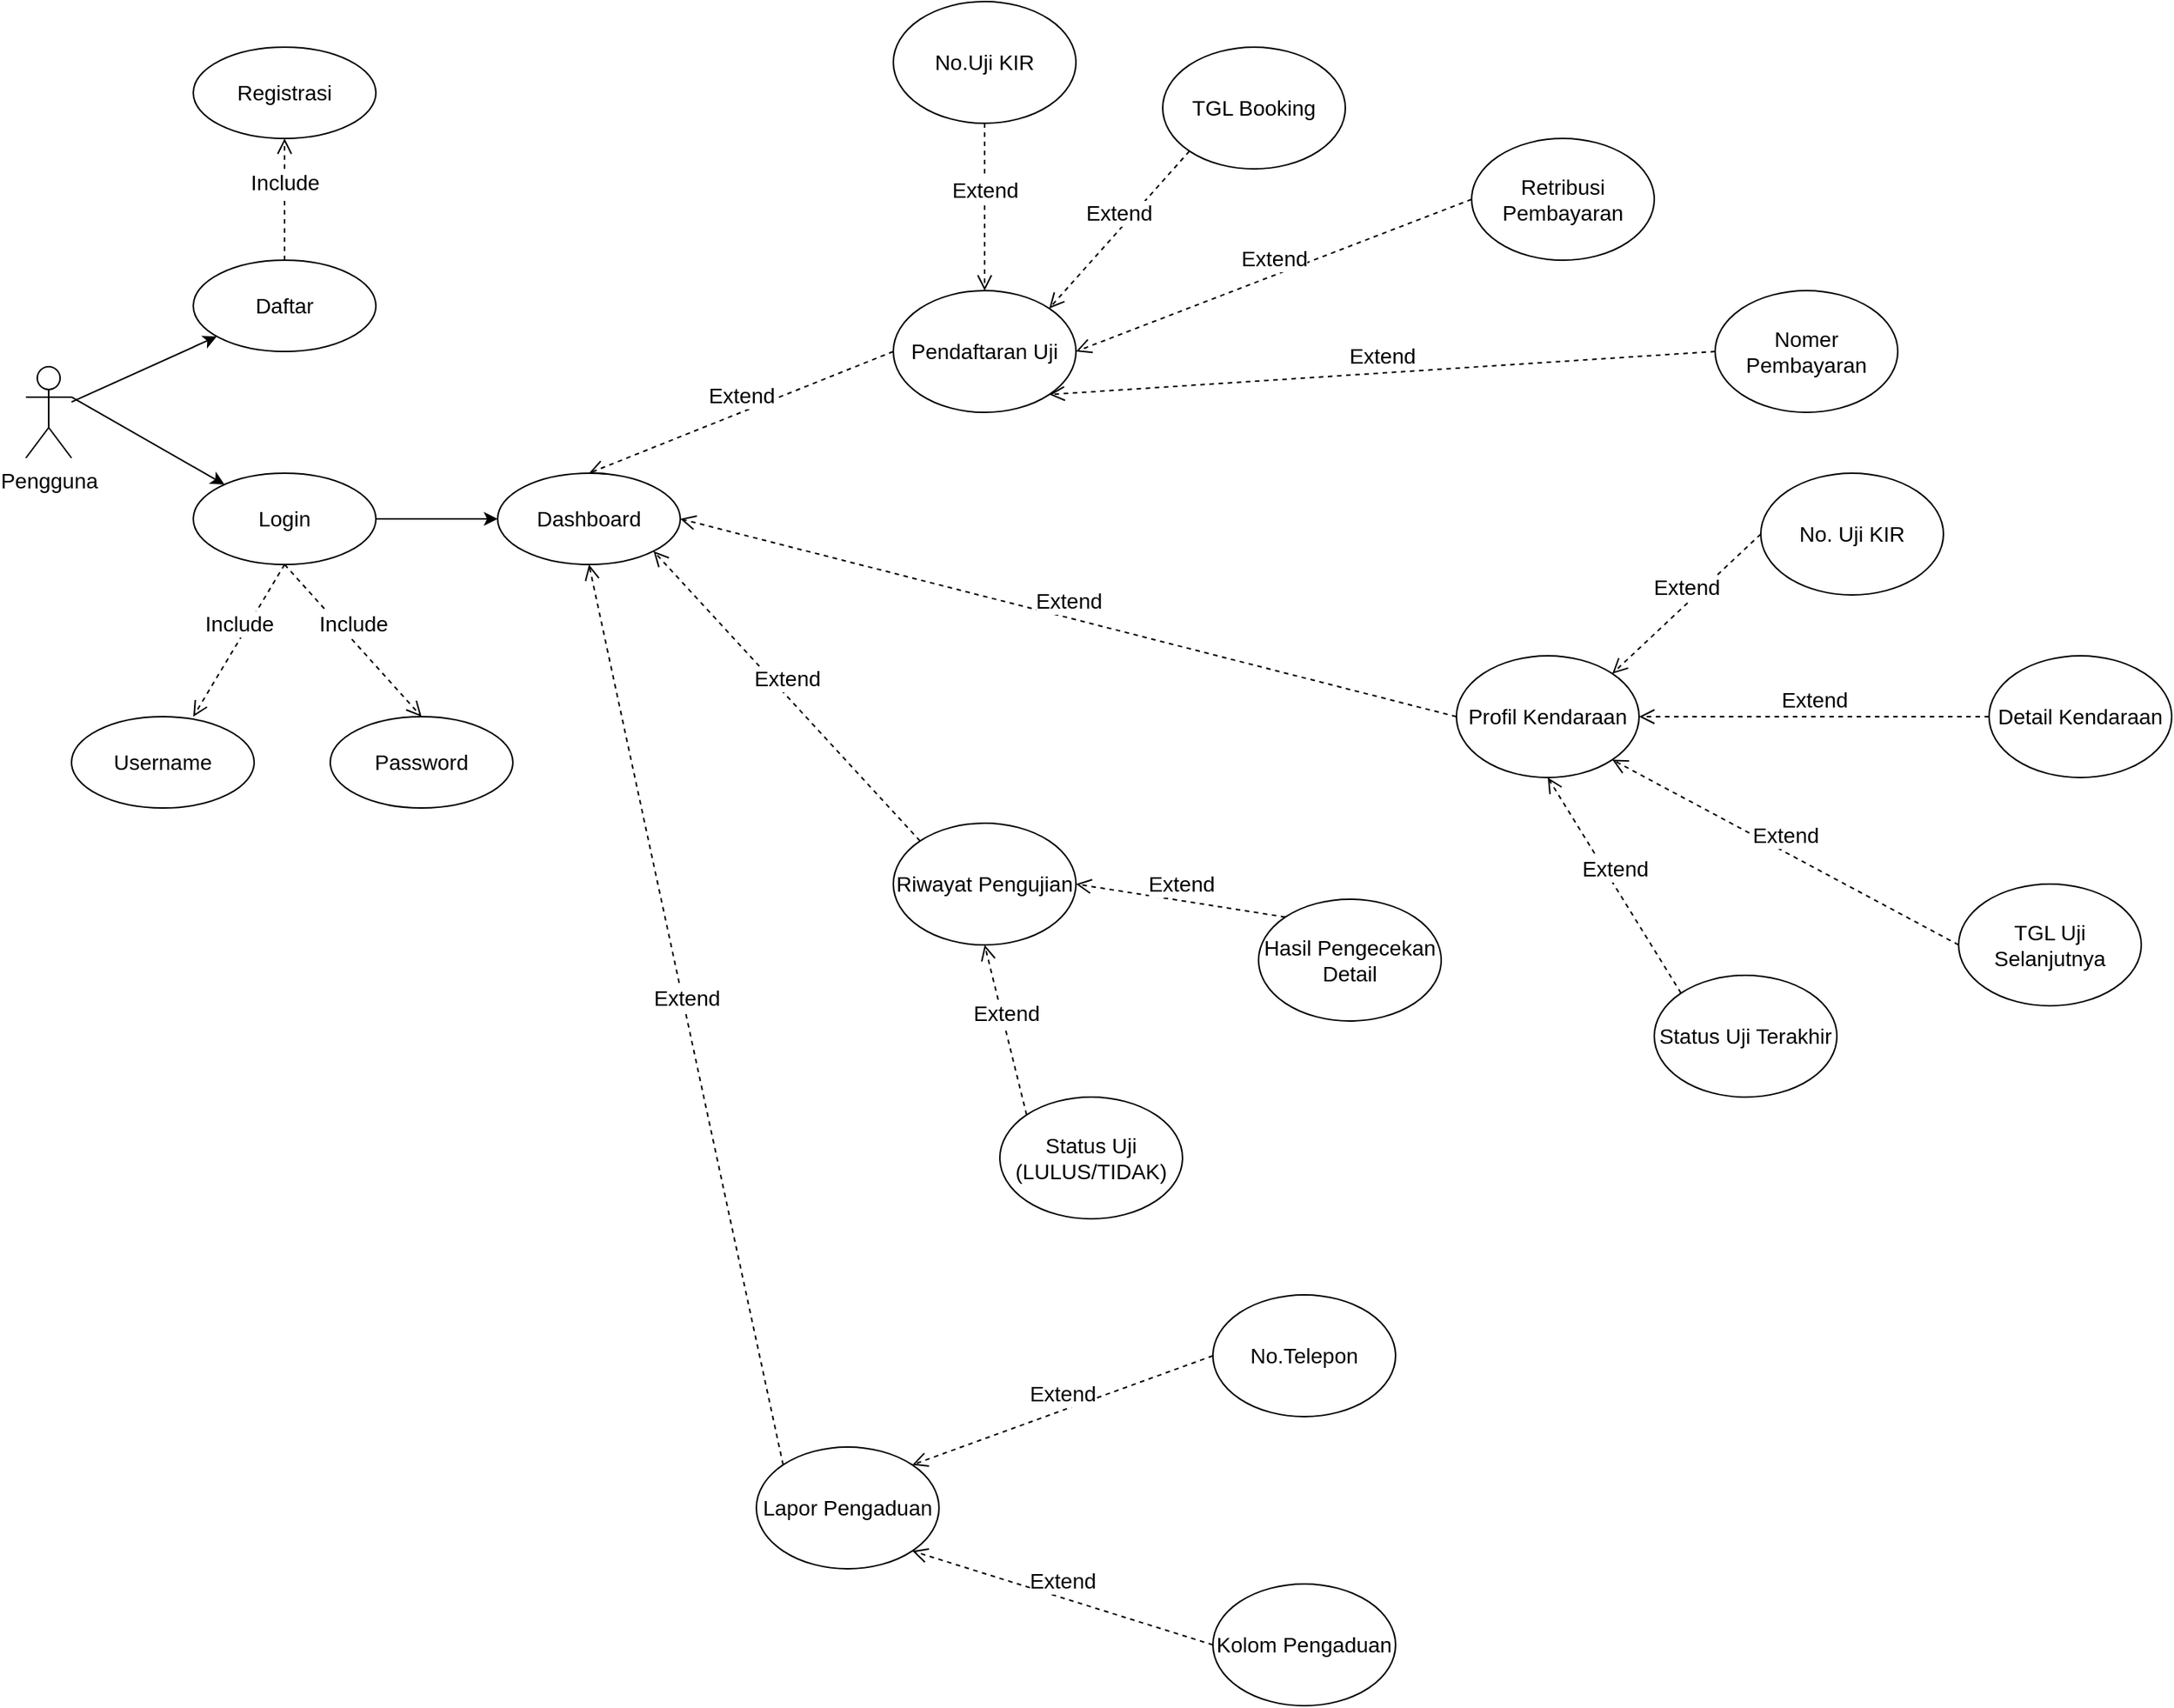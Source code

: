 <mxfile version="15.4.1" type="github">
  <diagram id="CmU3FeHNadlqEfyglv6B" name="Page-1">
    <mxGraphModel dx="2480" dy="1314" grid="1" gridSize="10" guides="1" tooltips="1" connect="1" arrows="1" fold="1" page="1" pageScale="1" pageWidth="1654" pageHeight="1169" math="0" shadow="0">
      <root>
        <mxCell id="0" />
        <mxCell id="1" parent="0" />
        <mxCell id="GXTMQiFwEBiFqibqNCe0-33" value="" style="edgeStyle=none;rounded=0;orthogonalLoop=1;jettySize=auto;html=1;fontSize=14;" edge="1" parent="1" source="GXTMQiFwEBiFqibqNCe0-27" target="GXTMQiFwEBiFqibqNCe0-32">
          <mxGeometry relative="1" as="geometry" />
        </mxCell>
        <mxCell id="GXTMQiFwEBiFqibqNCe0-35" style="edgeStyle=none;rounded=0;orthogonalLoop=1;jettySize=auto;html=1;exitX=1;exitY=0.333;exitDx=0;exitDy=0;exitPerimeter=0;fontSize=14;" edge="1" parent="1" source="GXTMQiFwEBiFqibqNCe0-27" target="GXTMQiFwEBiFqibqNCe0-34">
          <mxGeometry relative="1" as="geometry" />
        </mxCell>
        <mxCell id="GXTMQiFwEBiFqibqNCe0-27" value="Pengguna" style="shape=umlActor;verticalLabelPosition=bottom;verticalAlign=top;html=1;outlineConnect=0;fontSize=14;" vertex="1" parent="1">
          <mxGeometry x="20" y="270" width="30" height="60" as="geometry" />
        </mxCell>
        <mxCell id="GXTMQiFwEBiFqibqNCe0-32" value="Daftar" style="ellipse;whiteSpace=wrap;html=1;fontSize=14;verticalAlign=middle;align=center;labelPosition=center;verticalLabelPosition=middle;" vertex="1" parent="1">
          <mxGeometry x="130" y="200" width="120" height="60" as="geometry" />
        </mxCell>
        <mxCell id="GXTMQiFwEBiFqibqNCe0-45" value="" style="edgeStyle=none;rounded=0;orthogonalLoop=1;jettySize=auto;html=1;fontSize=14;" edge="1" parent="1" source="GXTMQiFwEBiFqibqNCe0-34" target="GXTMQiFwEBiFqibqNCe0-44">
          <mxGeometry relative="1" as="geometry" />
        </mxCell>
        <mxCell id="GXTMQiFwEBiFqibqNCe0-34" value="Login" style="ellipse;whiteSpace=wrap;html=1;fontSize=14;verticalAlign=middle;labelPosition=center;verticalLabelPosition=middle;align=center;" vertex="1" parent="1">
          <mxGeometry x="130" y="340" width="120" height="60" as="geometry" />
        </mxCell>
        <mxCell id="GXTMQiFwEBiFqibqNCe0-38" value="Include" style="html=1;verticalAlign=bottom;endArrow=open;dashed=1;endSize=8;rounded=0;fontSize=14;exitX=0.5;exitY=0;exitDx=0;exitDy=0;" edge="1" parent="1" source="GXTMQiFwEBiFqibqNCe0-32">
          <mxGeometry relative="1" as="geometry">
            <mxPoint x="230" y="120" as="sourcePoint" />
            <mxPoint x="190" y="120" as="targetPoint" />
          </mxGeometry>
        </mxCell>
        <mxCell id="GXTMQiFwEBiFqibqNCe0-39" value="Registrasi" style="ellipse;fontSize=14;verticalAlign=middle;align=center;whiteSpace=wrap;html=1;labelBorderColor=none;labelBackgroundColor=none;labelPosition=center;verticalLabelPosition=middle;" vertex="1" parent="1">
          <mxGeometry x="130" y="60" width="120" height="60" as="geometry" />
        </mxCell>
        <mxCell id="GXTMQiFwEBiFqibqNCe0-40" value="Include" style="html=1;verticalAlign=bottom;endArrow=open;dashed=1;endSize=8;rounded=0;fontSize=14;exitX=0.5;exitY=1;exitDx=0;exitDy=0;" edge="1" parent="1" source="GXTMQiFwEBiFqibqNCe0-34">
          <mxGeometry relative="1" as="geometry">
            <mxPoint x="210" y="500" as="sourcePoint" />
            <mxPoint x="130" y="500" as="targetPoint" />
          </mxGeometry>
        </mxCell>
        <mxCell id="GXTMQiFwEBiFqibqNCe0-41" value="Password" style="ellipse;whiteSpace=wrap;html=1;fontSize=14;verticalAlign=middle;labelPosition=center;verticalLabelPosition=middle;align=center;" vertex="1" parent="1">
          <mxGeometry x="220" y="500" width="120" height="60" as="geometry" />
        </mxCell>
        <mxCell id="GXTMQiFwEBiFqibqNCe0-42" value="Username" style="ellipse;whiteSpace=wrap;html=1;fontSize=14;verticalAlign=middle;labelPosition=center;verticalLabelPosition=middle;align=center;" vertex="1" parent="1">
          <mxGeometry x="50" y="500" width="120" height="60" as="geometry" />
        </mxCell>
        <mxCell id="GXTMQiFwEBiFqibqNCe0-43" value="Include" style="html=1;verticalAlign=bottom;endArrow=open;dashed=1;endSize=8;rounded=0;fontSize=14;entryX=0.5;entryY=0;entryDx=0;entryDy=0;" edge="1" parent="1" target="GXTMQiFwEBiFqibqNCe0-41">
          <mxGeometry relative="1" as="geometry">
            <mxPoint x="190" y="400" as="sourcePoint" />
            <mxPoint x="140" y="510" as="targetPoint" />
          </mxGeometry>
        </mxCell>
        <mxCell id="GXTMQiFwEBiFqibqNCe0-44" value="Dashboard" style="ellipse;whiteSpace=wrap;html=1;fontSize=14;verticalAlign=middle;labelPosition=center;verticalLabelPosition=middle;align=center;" vertex="1" parent="1">
          <mxGeometry x="330" y="340" width="120" height="60" as="geometry" />
        </mxCell>
        <mxCell id="GXTMQiFwEBiFqibqNCe0-46" value="Pendaftaran Uji" style="ellipse;whiteSpace=wrap;html=1;labelBackgroundColor=none;labelBorderColor=none;fontSize=14;align=center;" vertex="1" parent="1">
          <mxGeometry x="590" y="220" width="120" height="80" as="geometry" />
        </mxCell>
        <mxCell id="GXTMQiFwEBiFqibqNCe0-47" value="Profil Kendaraan" style="ellipse;whiteSpace=wrap;html=1;labelBackgroundColor=none;labelBorderColor=none;fontSize=14;align=center;" vertex="1" parent="1">
          <mxGeometry x="960" y="460" width="120" height="80" as="geometry" />
        </mxCell>
        <mxCell id="GXTMQiFwEBiFqibqNCe0-49" value="Riwayat Pengujian" style="ellipse;whiteSpace=wrap;html=1;labelBackgroundColor=none;labelBorderColor=none;fontSize=14;align=center;" vertex="1" parent="1">
          <mxGeometry x="590" y="570" width="120" height="80" as="geometry" />
        </mxCell>
        <mxCell id="GXTMQiFwEBiFqibqNCe0-53" value="Lapor Pengaduan" style="ellipse;whiteSpace=wrap;html=1;labelBackgroundColor=none;labelBorderColor=none;fontSize=14;align=center;" vertex="1" parent="1">
          <mxGeometry x="500" y="980" width="120" height="80" as="geometry" />
        </mxCell>
        <mxCell id="GXTMQiFwEBiFqibqNCe0-59" value="Extend" style="html=1;verticalAlign=bottom;endArrow=open;dashed=1;endSize=8;rounded=0;fontSize=14;entryX=0.5;entryY=0;entryDx=0;entryDy=0;exitX=0;exitY=0.5;exitDx=0;exitDy=0;" edge="1" parent="1" source="GXTMQiFwEBiFqibqNCe0-46" target="GXTMQiFwEBiFqibqNCe0-44">
          <mxGeometry relative="1" as="geometry">
            <mxPoint x="530" y="209.17" as="sourcePoint" />
            <mxPoint x="450" y="209.17" as="targetPoint" />
          </mxGeometry>
        </mxCell>
        <mxCell id="GXTMQiFwEBiFqibqNCe0-60" value="Extend" style="html=1;verticalAlign=bottom;endArrow=open;dashed=1;endSize=8;rounded=0;fontSize=14;exitX=0;exitY=0.5;exitDx=0;exitDy=0;" edge="1" parent="1" source="GXTMQiFwEBiFqibqNCe0-47">
          <mxGeometry relative="1" as="geometry">
            <mxPoint x="530.0" y="329.17" as="sourcePoint" />
            <mxPoint x="450" y="370" as="targetPoint" />
          </mxGeometry>
        </mxCell>
        <mxCell id="GXTMQiFwEBiFqibqNCe0-62" value="Extend" style="html=1;verticalAlign=bottom;endArrow=open;dashed=1;endSize=8;rounded=0;fontSize=14;entryX=1;entryY=1;entryDx=0;entryDy=0;exitX=0;exitY=0;exitDx=0;exitDy=0;" edge="1" parent="1" source="GXTMQiFwEBiFqibqNCe0-49" target="GXTMQiFwEBiFqibqNCe0-44">
          <mxGeometry relative="1" as="geometry">
            <mxPoint x="530.0" y="558.33" as="sourcePoint" />
            <mxPoint x="450.0" y="558.33" as="targetPoint" />
          </mxGeometry>
        </mxCell>
        <mxCell id="GXTMQiFwEBiFqibqNCe0-63" value="Extend" style="html=1;verticalAlign=bottom;endArrow=open;dashed=1;endSize=8;rounded=0;fontSize=14;entryX=0.5;entryY=1;entryDx=0;entryDy=0;exitX=0;exitY=0;exitDx=0;exitDy=0;" edge="1" parent="1" source="GXTMQiFwEBiFqibqNCe0-53" target="GXTMQiFwEBiFqibqNCe0-44">
          <mxGeometry relative="1" as="geometry">
            <mxPoint x="530.0" y="669.17" as="sourcePoint" />
            <mxPoint x="450.0" y="669.17" as="targetPoint" />
          </mxGeometry>
        </mxCell>
        <mxCell id="GXTMQiFwEBiFqibqNCe0-66" value="No.Uji KIR" style="ellipse;whiteSpace=wrap;html=1;labelBackgroundColor=none;labelBorderColor=none;fontSize=14;align=center;" vertex="1" parent="1">
          <mxGeometry x="590" y="30" width="120" height="80" as="geometry" />
        </mxCell>
        <mxCell id="GXTMQiFwEBiFqibqNCe0-67" value="Retribusi Pembayaran" style="ellipse;whiteSpace=wrap;html=1;labelBackgroundColor=none;labelBorderColor=none;fontSize=14;align=center;" vertex="1" parent="1">
          <mxGeometry x="970" y="120" width="120" height="80" as="geometry" />
        </mxCell>
        <mxCell id="GXTMQiFwEBiFqibqNCe0-68" value="TGL Booking" style="ellipse;whiteSpace=wrap;html=1;labelBackgroundColor=none;labelBorderColor=none;fontSize=14;align=center;" vertex="1" parent="1">
          <mxGeometry x="767" y="60" width="120" height="80" as="geometry" />
        </mxCell>
        <mxCell id="GXTMQiFwEBiFqibqNCe0-69" value="Nomer Pembayaran" style="ellipse;whiteSpace=wrap;html=1;labelBackgroundColor=none;labelBorderColor=none;fontSize=14;align=center;" vertex="1" parent="1">
          <mxGeometry x="1130" y="220" width="120" height="80" as="geometry" />
        </mxCell>
        <mxCell id="GXTMQiFwEBiFqibqNCe0-70" value="Detail Kendaraan" style="ellipse;whiteSpace=wrap;html=1;labelBackgroundColor=none;labelBorderColor=none;fontSize=14;align=center;" vertex="1" parent="1">
          <mxGeometry x="1310" y="460" width="120" height="80" as="geometry" />
        </mxCell>
        <mxCell id="GXTMQiFwEBiFqibqNCe0-71" value="Kolom Pengaduan" style="ellipse;whiteSpace=wrap;html=1;labelBackgroundColor=none;labelBorderColor=none;fontSize=14;align=center;" vertex="1" parent="1">
          <mxGeometry x="800" y="1070" width="120" height="80" as="geometry" />
        </mxCell>
        <mxCell id="GXTMQiFwEBiFqibqNCe0-72" value="No.Telepon" style="ellipse;whiteSpace=wrap;html=1;labelBackgroundColor=none;labelBorderColor=none;fontSize=14;align=center;" vertex="1" parent="1">
          <mxGeometry x="800" y="880" width="120" height="80" as="geometry" />
        </mxCell>
        <mxCell id="GXTMQiFwEBiFqibqNCe0-73" value="TGL Uji Selanjutnya" style="ellipse;whiteSpace=wrap;html=1;labelBackgroundColor=none;labelBorderColor=none;fontSize=14;align=center;" vertex="1" parent="1">
          <mxGeometry x="1290" y="610" width="120" height="80" as="geometry" />
        </mxCell>
        <mxCell id="GXTMQiFwEBiFqibqNCe0-74" value="Hasil Pengecekan Detail" style="ellipse;whiteSpace=wrap;html=1;labelBackgroundColor=none;labelBorderColor=none;fontSize=14;align=center;" vertex="1" parent="1">
          <mxGeometry x="830" y="620" width="120" height="80" as="geometry" />
        </mxCell>
        <mxCell id="GXTMQiFwEBiFqibqNCe0-75" value="Extend" style="html=1;verticalAlign=bottom;endArrow=open;dashed=1;endSize=8;rounded=0;fontSize=14;entryX=0.5;entryY=0;entryDx=0;entryDy=0;exitX=0.5;exitY=1;exitDx=0;exitDy=0;" edge="1" parent="1" source="GXTMQiFwEBiFqibqNCe0-66" target="GXTMQiFwEBiFqibqNCe0-46">
          <mxGeometry relative="1" as="geometry">
            <mxPoint x="690.0" y="70" as="sourcePoint" />
            <mxPoint x="560" y="240" as="targetPoint" />
          </mxGeometry>
        </mxCell>
        <mxCell id="GXTMQiFwEBiFqibqNCe0-76" value="Extend" style="html=1;verticalAlign=bottom;endArrow=open;dashed=1;endSize=8;rounded=0;fontSize=14;entryX=1;entryY=0;entryDx=0;entryDy=0;exitX=0;exitY=1;exitDx=0;exitDy=0;" edge="1" parent="1" source="GXTMQiFwEBiFqibqNCe0-68" target="GXTMQiFwEBiFqibqNCe0-46">
          <mxGeometry relative="1" as="geometry">
            <mxPoint x="700.0" y="160" as="sourcePoint" />
            <mxPoint x="632.426" y="231.716" as="targetPoint" />
          </mxGeometry>
        </mxCell>
        <mxCell id="GXTMQiFwEBiFqibqNCe0-77" value="Extend" style="html=1;verticalAlign=bottom;endArrow=open;dashed=1;endSize=8;rounded=0;fontSize=14;entryX=1;entryY=0.5;entryDx=0;entryDy=0;exitX=0;exitY=0.5;exitDx=0;exitDy=0;" edge="1" parent="1" source="GXTMQiFwEBiFqibqNCe0-67" target="GXTMQiFwEBiFqibqNCe0-46">
          <mxGeometry relative="1" as="geometry">
            <mxPoint x="700.0" y="258.28" as="sourcePoint" />
            <mxPoint x="632.426" y="329.996" as="targetPoint" />
          </mxGeometry>
        </mxCell>
        <mxCell id="GXTMQiFwEBiFqibqNCe0-78" value="Extend" style="html=1;verticalAlign=bottom;endArrow=open;dashed=1;endSize=8;rounded=0;fontSize=14;entryX=1;entryY=1;entryDx=0;entryDy=0;exitX=0;exitY=0.5;exitDx=0;exitDy=0;" edge="1" parent="1" source="GXTMQiFwEBiFqibqNCe0-69" target="GXTMQiFwEBiFqibqNCe0-46">
          <mxGeometry relative="1" as="geometry">
            <mxPoint x="700" y="310" as="sourcePoint" />
            <mxPoint x="632.426" y="441.716" as="targetPoint" />
          </mxGeometry>
        </mxCell>
        <mxCell id="GXTMQiFwEBiFqibqNCe0-81" value="No. Uji KIR" style="ellipse;whiteSpace=wrap;html=1;labelBackgroundColor=none;labelBorderColor=none;fontSize=14;align=center;" vertex="1" parent="1">
          <mxGeometry x="1160" y="340" width="120" height="80" as="geometry" />
        </mxCell>
        <mxCell id="GXTMQiFwEBiFqibqNCe0-82" value="Status Uji Terakhir" style="ellipse;whiteSpace=wrap;html=1;labelBackgroundColor=none;labelBorderColor=none;fontSize=14;align=center;" vertex="1" parent="1">
          <mxGeometry x="1090" y="670" width="120" height="80" as="geometry" />
        </mxCell>
        <mxCell id="GXTMQiFwEBiFqibqNCe0-86" value="Status Uji (LULUS/TIDAK)" style="ellipse;whiteSpace=wrap;html=1;labelBackgroundColor=none;labelBorderColor=none;fontSize=14;align=center;" vertex="1" parent="1">
          <mxGeometry x="660" y="750" width="120" height="80" as="geometry" />
        </mxCell>
        <mxCell id="GXTMQiFwEBiFqibqNCe0-87" value="Extend" style="html=1;verticalAlign=bottom;endArrow=open;dashed=1;endSize=8;rounded=0;fontSize=14;entryX=1;entryY=0;entryDx=0;entryDy=0;exitX=0;exitY=0.5;exitDx=0;exitDy=0;" edge="1" parent="1" source="GXTMQiFwEBiFqibqNCe0-81" target="GXTMQiFwEBiFqibqNCe0-47">
          <mxGeometry relative="1" as="geometry">
            <mxPoint x="1140" y="400" as="sourcePoint" />
            <mxPoint x="702.426" y="428.284" as="targetPoint" />
          </mxGeometry>
        </mxCell>
        <mxCell id="GXTMQiFwEBiFqibqNCe0-88" value="Extend" style="html=1;verticalAlign=bottom;endArrow=open;dashed=1;endSize=8;rounded=0;fontSize=14;entryX=1;entryY=0.5;entryDx=0;entryDy=0;exitX=0;exitY=0.5;exitDx=0;exitDy=0;" edge="1" parent="1" source="GXTMQiFwEBiFqibqNCe0-70" target="GXTMQiFwEBiFqibqNCe0-47">
          <mxGeometry relative="1" as="geometry">
            <mxPoint x="1290" y="511.72" as="sourcePoint" />
            <mxPoint x="852.426" y="540.004" as="targetPoint" />
          </mxGeometry>
        </mxCell>
        <mxCell id="GXTMQiFwEBiFqibqNCe0-89" value="Extend" style="html=1;verticalAlign=bottom;endArrow=open;dashed=1;endSize=8;rounded=0;fontSize=14;entryX=1;entryY=1;entryDx=0;entryDy=0;exitX=0;exitY=0.5;exitDx=0;exitDy=0;" edge="1" parent="1" source="GXTMQiFwEBiFqibqNCe0-73" target="GXTMQiFwEBiFqibqNCe0-47">
          <mxGeometry relative="1" as="geometry">
            <mxPoint x="1160" y="290" as="sourcePoint" />
            <mxPoint x="722.426" y="318.284" as="targetPoint" />
          </mxGeometry>
        </mxCell>
        <mxCell id="GXTMQiFwEBiFqibqNCe0-90" value="Extend" style="html=1;verticalAlign=bottom;endArrow=open;dashed=1;endSize=8;rounded=0;fontSize=14;entryX=0.5;entryY=1;entryDx=0;entryDy=0;exitX=0;exitY=0;exitDx=0;exitDy=0;" edge="1" parent="1" source="GXTMQiFwEBiFqibqNCe0-82" target="GXTMQiFwEBiFqibqNCe0-47">
          <mxGeometry relative="1" as="geometry">
            <mxPoint x="1170" y="300" as="sourcePoint" />
            <mxPoint x="732.426" y="328.284" as="targetPoint" />
          </mxGeometry>
        </mxCell>
        <mxCell id="GXTMQiFwEBiFqibqNCe0-91" value="Extend" style="html=1;verticalAlign=bottom;endArrow=open;dashed=1;endSize=8;rounded=0;fontSize=14;entryX=1;entryY=0.5;entryDx=0;entryDy=0;exitX=0;exitY=0;exitDx=0;exitDy=0;" edge="1" parent="1" source="GXTMQiFwEBiFqibqNCe0-74" target="GXTMQiFwEBiFqibqNCe0-49">
          <mxGeometry relative="1" as="geometry">
            <mxPoint x="1180" y="310" as="sourcePoint" />
            <mxPoint x="742.426" y="338.284" as="targetPoint" />
          </mxGeometry>
        </mxCell>
        <mxCell id="GXTMQiFwEBiFqibqNCe0-92" value="Extend" style="html=1;verticalAlign=bottom;endArrow=open;dashed=1;endSize=8;rounded=0;fontSize=14;entryX=0.5;entryY=1;entryDx=0;entryDy=0;exitX=0;exitY=0;exitDx=0;exitDy=0;" edge="1" parent="1" source="GXTMQiFwEBiFqibqNCe0-86" target="GXTMQiFwEBiFqibqNCe0-49">
          <mxGeometry relative="1" as="geometry">
            <mxPoint x="1190" y="320" as="sourcePoint" />
            <mxPoint x="752.426" y="348.284" as="targetPoint" />
          </mxGeometry>
        </mxCell>
        <mxCell id="GXTMQiFwEBiFqibqNCe0-93" value="Extend" style="html=1;verticalAlign=bottom;endArrow=open;dashed=1;endSize=8;rounded=0;fontSize=14;entryX=1;entryY=0;entryDx=0;entryDy=0;exitX=0;exitY=0.5;exitDx=0;exitDy=0;" edge="1" parent="1" source="GXTMQiFwEBiFqibqNCe0-72" target="GXTMQiFwEBiFqibqNCe0-53">
          <mxGeometry relative="1" as="geometry">
            <mxPoint x="1200" y="330" as="sourcePoint" />
            <mxPoint x="762.426" y="358.284" as="targetPoint" />
          </mxGeometry>
        </mxCell>
        <mxCell id="GXTMQiFwEBiFqibqNCe0-94" value="Extend" style="html=1;verticalAlign=bottom;endArrow=open;dashed=1;endSize=8;rounded=0;fontSize=14;entryX=1;entryY=1;entryDx=0;entryDy=0;exitX=0;exitY=0.5;exitDx=0;exitDy=0;" edge="1" parent="1" source="GXTMQiFwEBiFqibqNCe0-71" target="GXTMQiFwEBiFqibqNCe0-53">
          <mxGeometry relative="1" as="geometry">
            <mxPoint x="1210" y="340" as="sourcePoint" />
            <mxPoint x="772.426" y="368.284" as="targetPoint" />
          </mxGeometry>
        </mxCell>
      </root>
    </mxGraphModel>
  </diagram>
</mxfile>
